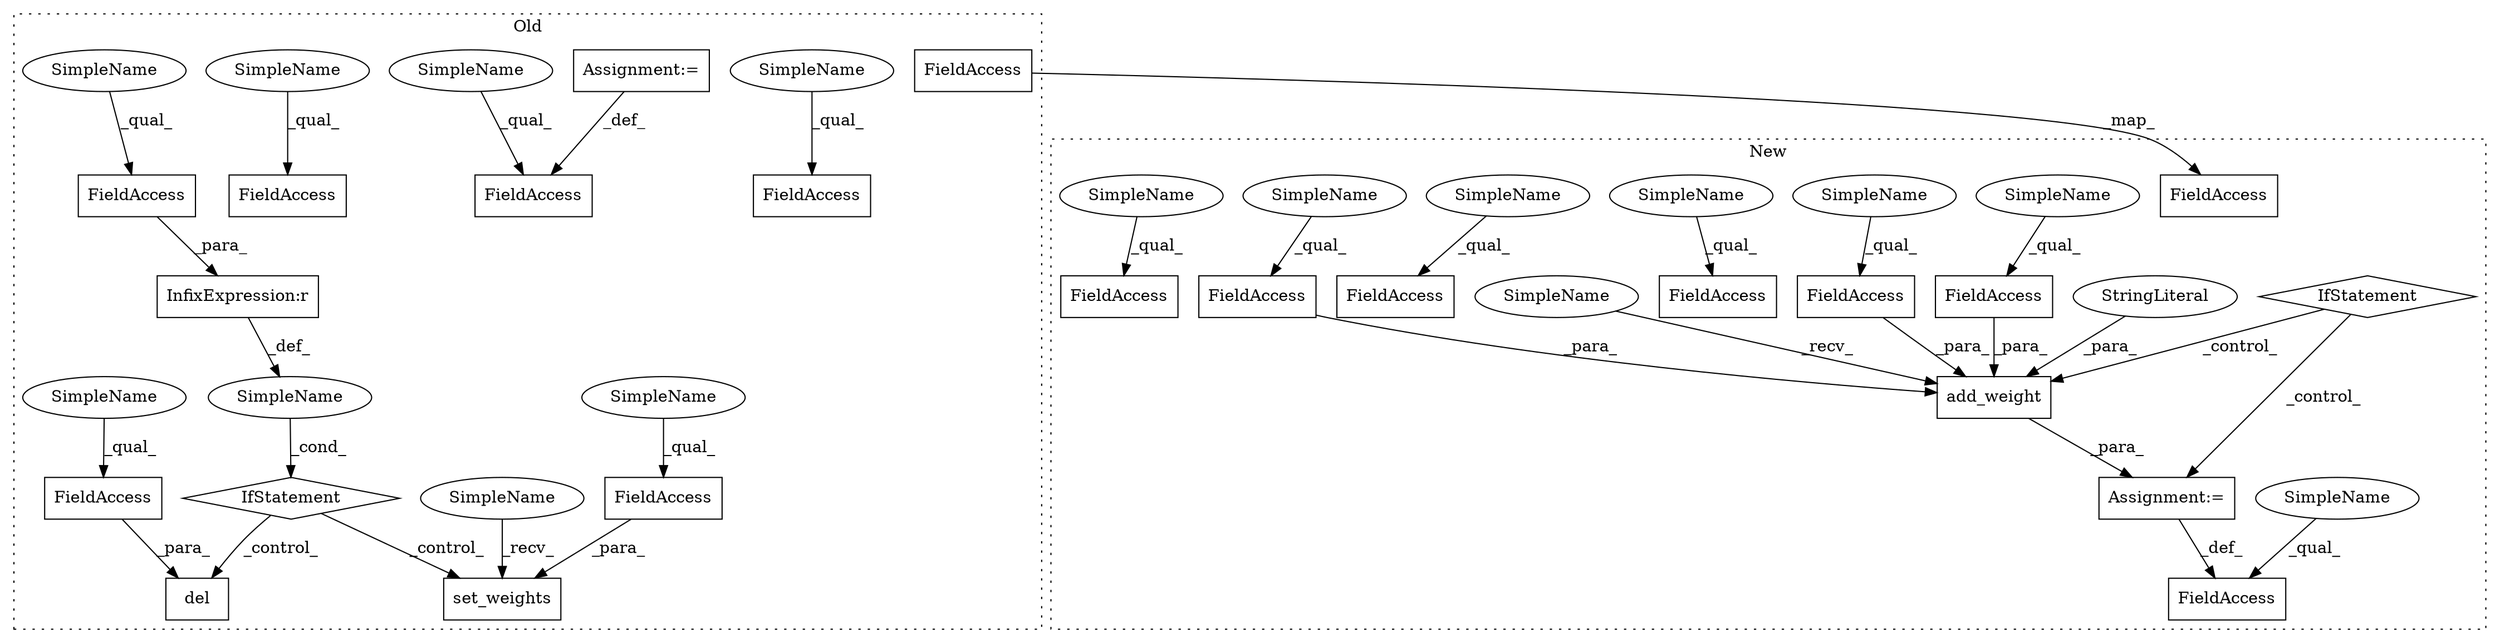 digraph G {
subgraph cluster0 {
1 [label="del" a="32" s="10050,10074" l="4,1" shape="box"];
4 [label="SimpleName" a="42" s="" l="" shape="ellipse"];
5 [label="set_weights" a="32" s="10009,10041" l="12,1" shape="box"];
7 [label="InfixExpression:r" a="27" s="9986" l="4" shape="box"];
8 [label="FieldAccess" a="22" s="9966" l="20" shape="box"];
9 [label="FieldAccess" a="22" s="9934" l="21" shape="box"];
11 [label="FieldAccess" a="22" s="10021" l="20" shape="box"];
12 [label="FieldAccess" a="22" s="10054" l="20" shape="box"];
13 [label="FieldAccess" a="22" s="9911" l="22" shape="box"];
15 [label="IfStatement" a="25" s="9962,9994" l="4,2" shape="diamond"];
18 [label="FieldAccess" a="22" s="9829" l="10" shape="box"];
22 [label="Assignment:=" a="7" s="9839" l="1" shape="box"];
24 [label="FieldAccess" a="22" s="9631" l="9" shape="box"];
26 [label="SimpleName" a="42" s="9934" l="4" shape="ellipse"];
27 [label="SimpleName" a="42" s="10004" l="4" shape="ellipse"];
28 [label="SimpleName" a="42" s="10054" l="4" shape="ellipse"];
29 [label="SimpleName" a="42" s="9829" l="4" shape="ellipse"];
30 [label="SimpleName" a="42" s="10021" l="4" shape="ellipse"];
31 [label="SimpleName" a="42" s="9911" l="4" shape="ellipse"];
32 [label="SimpleName" a="42" s="9966" l="4" shape="ellipse"];
label = "Old";
style="dotted";
}
subgraph cluster1 {
2 [label="add_weight" a="32" s="3066,3212" l="18,1" shape="box"];
3 [label="FieldAccess" a="22" s="3188" l="24" shape="box"];
6 [label="StringLiteral" a="45" s="3120" l="15" shape="ellipse"];
10 [label="FieldAccess" a="22" s="3162" l="25" shape="box"];
14 [label="FieldAccess" a="22" s="3136" l="25" shape="box"];
16 [label="FieldAccess" a="22" s="2694" l="10" shape="box"];
17 [label="FieldAccess" a="22" s="2942" l="20" shape="box"];
19 [label="FieldAccess" a="22" s="3042" l="18" shape="box"];
20 [label="FieldAccess" a="22" s="2799" l="13" shape="box"];
21 [label="IfStatement" a="25" s="3011,3032" l="4,2" shape="diamond"];
23 [label="FieldAccess" a="22" s="2767" l="21" shape="box"];
25 [label="Assignment:=" a="7" s="3060" l="1" shape="box"];
33 [label="SimpleName" a="42" s="3136" l="4" shape="ellipse"];
34 [label="SimpleName" a="42" s="3061" l="4" shape="ellipse"];
35 [label="SimpleName" a="42" s="2942" l="4" shape="ellipse"];
36 [label="SimpleName" a="42" s="3042" l="4" shape="ellipse"];
37 [label="SimpleName" a="42" s="3188" l="4" shape="ellipse"];
38 [label="SimpleName" a="42" s="2694" l="4" shape="ellipse"];
39 [label="SimpleName" a="42" s="3162" l="4" shape="ellipse"];
40 [label="SimpleName" a="42" s="2799" l="4" shape="ellipse"];
label = "New";
style="dotted";
}
2 -> 25 [label="_para_"];
3 -> 2 [label="_para_"];
4 -> 15 [label="_cond_"];
6 -> 2 [label="_para_"];
7 -> 4 [label="_def_"];
8 -> 7 [label="_para_"];
10 -> 2 [label="_para_"];
11 -> 5 [label="_para_"];
12 -> 1 [label="_para_"];
14 -> 2 [label="_para_"];
15 -> 5 [label="_control_"];
15 -> 1 [label="_control_"];
21 -> 2 [label="_control_"];
21 -> 25 [label="_control_"];
22 -> 18 [label="_def_"];
24 -> 23 [label="_map_"];
25 -> 19 [label="_def_"];
26 -> 9 [label="_qual_"];
27 -> 5 [label="_recv_"];
28 -> 12 [label="_qual_"];
29 -> 18 [label="_qual_"];
30 -> 11 [label="_qual_"];
31 -> 13 [label="_qual_"];
32 -> 8 [label="_qual_"];
33 -> 14 [label="_qual_"];
34 -> 2 [label="_recv_"];
35 -> 17 [label="_qual_"];
36 -> 19 [label="_qual_"];
37 -> 3 [label="_qual_"];
38 -> 16 [label="_qual_"];
39 -> 10 [label="_qual_"];
40 -> 20 [label="_qual_"];
}